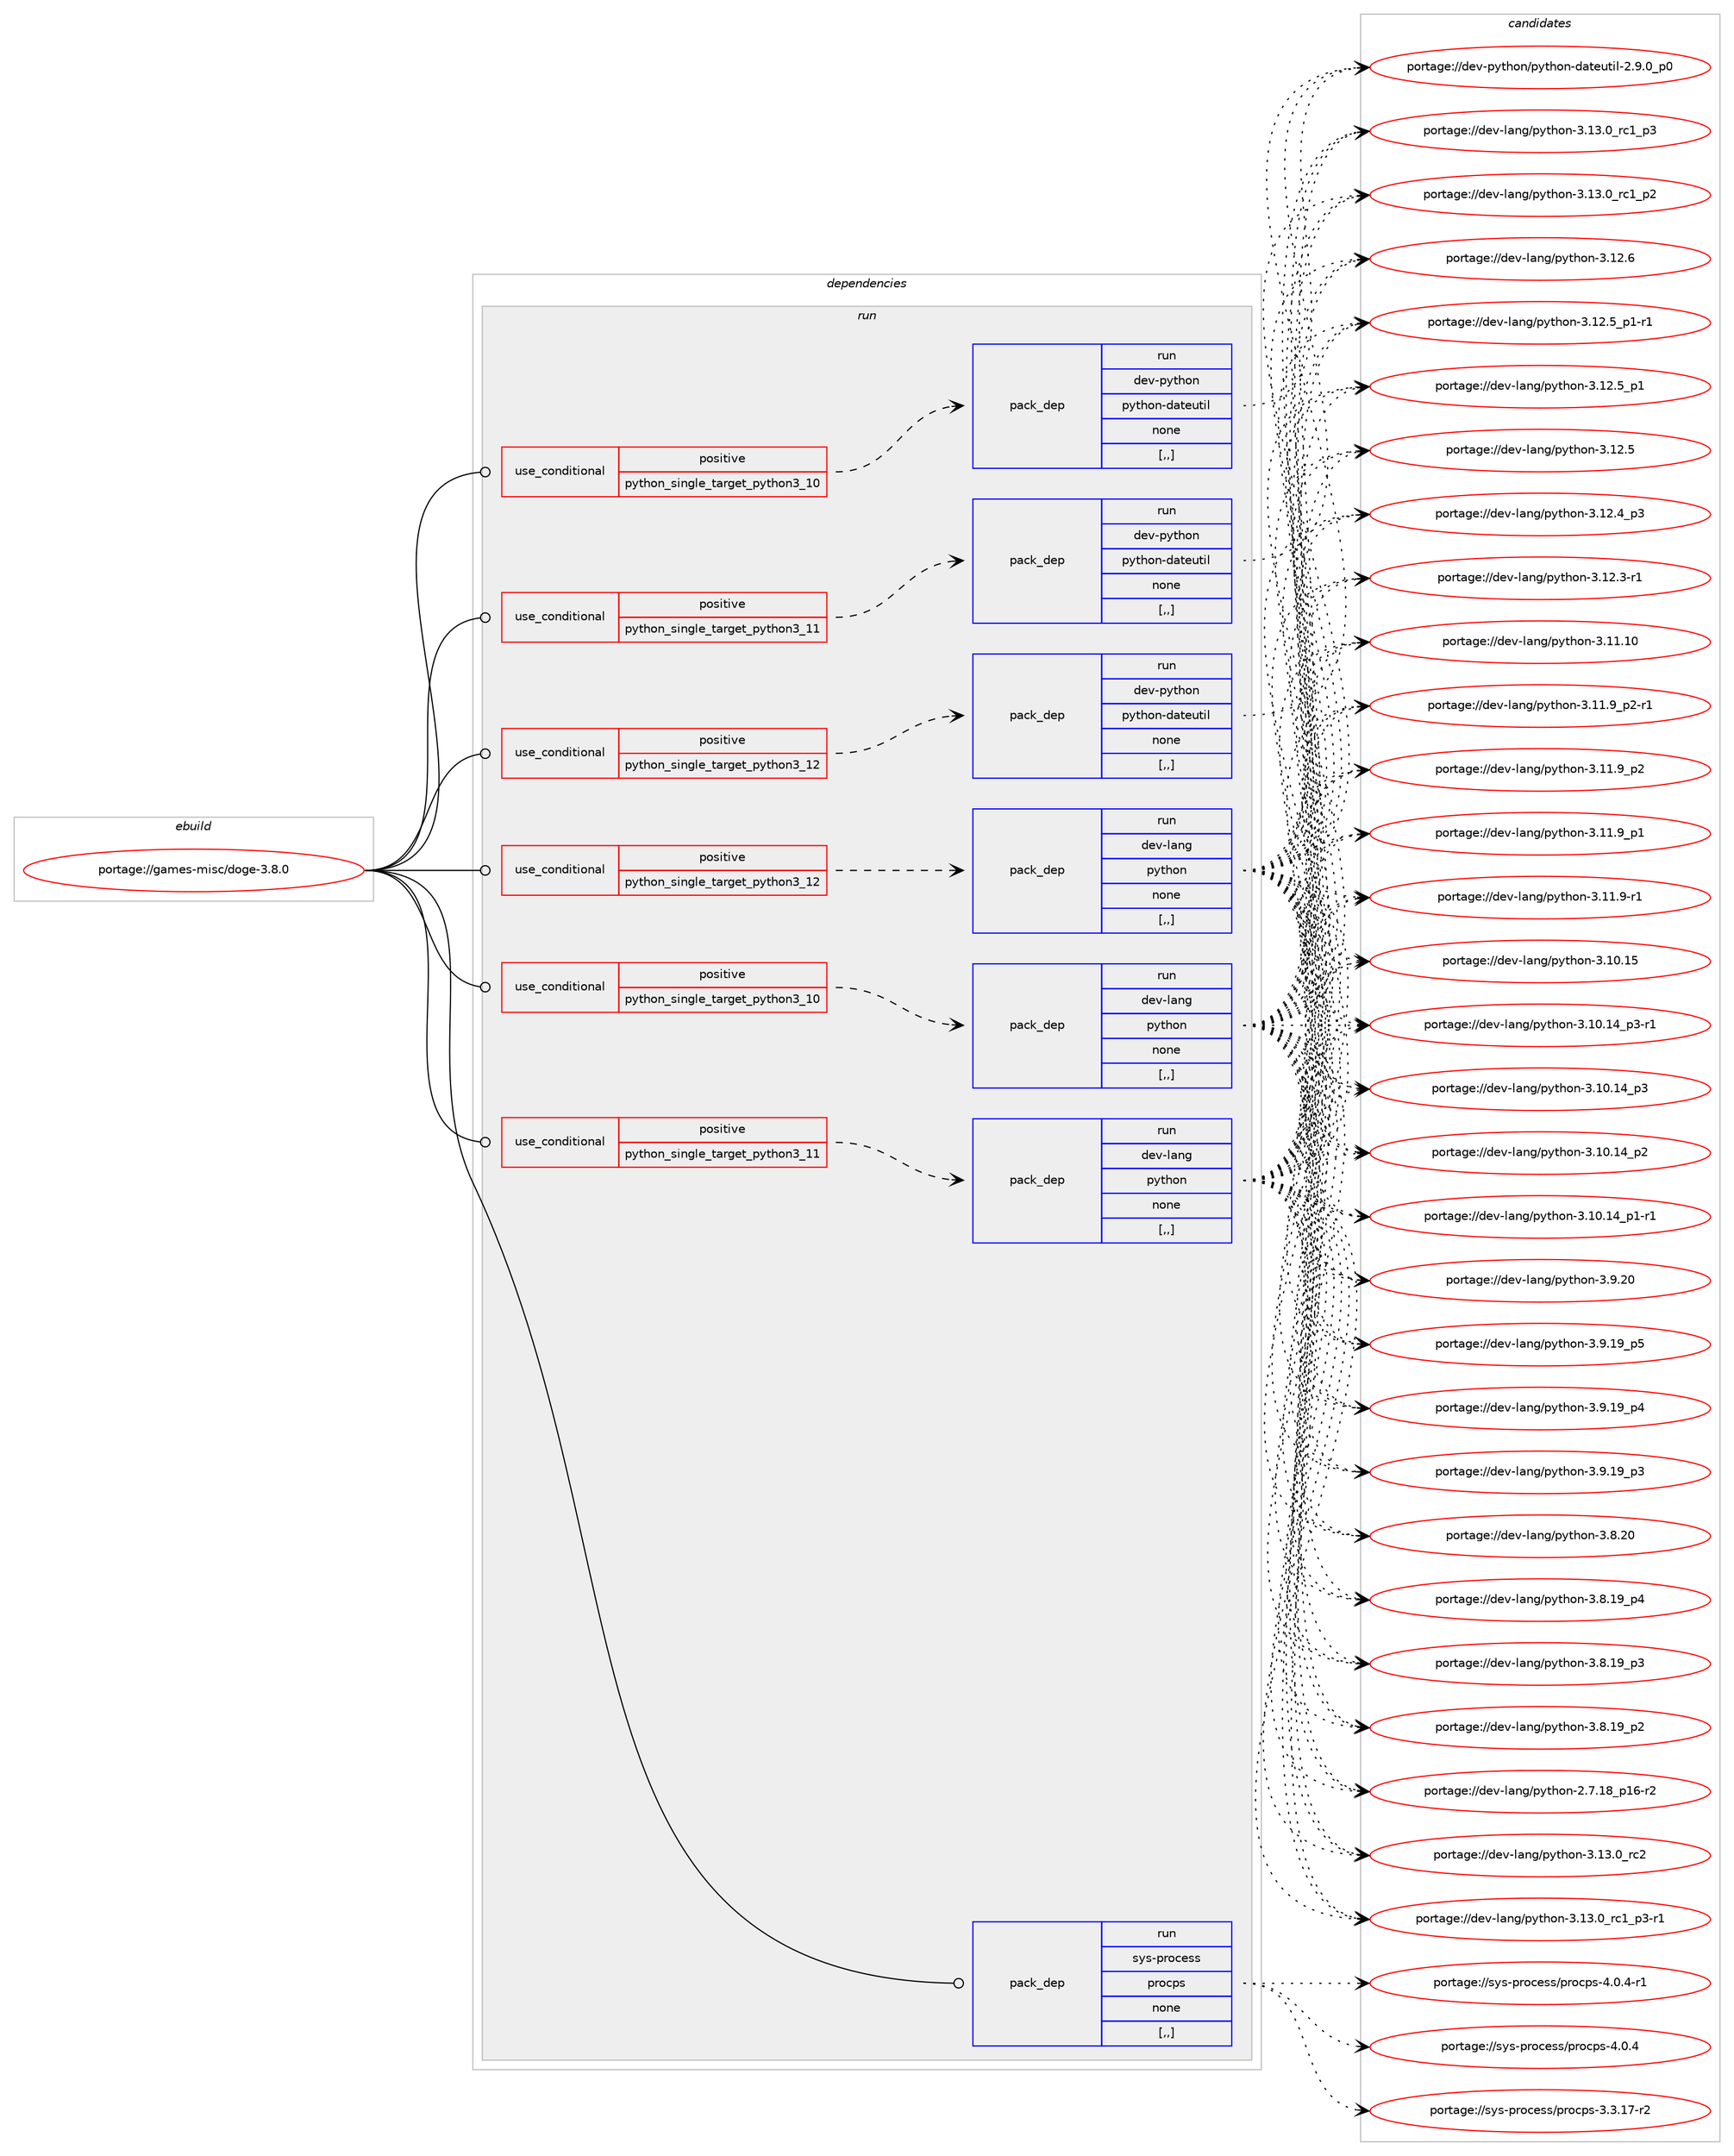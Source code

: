 digraph prolog {

# *************
# Graph options
# *************

newrank=true;
concentrate=true;
compound=true;
graph [rankdir=LR,fontname=Helvetica,fontsize=10,ranksep=1.5];#, ranksep=2.5, nodesep=0.2];
edge  [arrowhead=vee];
node  [fontname=Helvetica,fontsize=10];

# **********
# The ebuild
# **********

subgraph cluster_leftcol {
color=gray;
label=<<i>ebuild</i>>;
id [label="portage://games-misc/doge-3.8.0", color=red, width=4, href="../games-misc/doge-3.8.0.svg"];
}

# ****************
# The dependencies
# ****************

subgraph cluster_midcol {
color=gray;
label=<<i>dependencies</i>>;
subgraph cluster_compile {
fillcolor="#eeeeee";
style=filled;
label=<<i>compile</i>>;
}
subgraph cluster_compileandrun {
fillcolor="#eeeeee";
style=filled;
label=<<i>compile and run</i>>;
}
subgraph cluster_run {
fillcolor="#eeeeee";
style=filled;
label=<<i>run</i>>;
subgraph cond195618 {
dependency727810 [label=<<TABLE BORDER="0" CELLBORDER="1" CELLSPACING="0" CELLPADDING="4"><TR><TD ROWSPAN="3" CELLPADDING="10">use_conditional</TD></TR><TR><TD>positive</TD></TR><TR><TD>python_single_target_python3_10</TD></TR></TABLE>>, shape=none, color=red];
subgraph pack527094 {
dependency727811 [label=<<TABLE BORDER="0" CELLBORDER="1" CELLSPACING="0" CELLPADDING="4" WIDTH="220"><TR><TD ROWSPAN="6" CELLPADDING="30">pack_dep</TD></TR><TR><TD WIDTH="110">run</TD></TR><TR><TD>dev-lang</TD></TR><TR><TD>python</TD></TR><TR><TD>none</TD></TR><TR><TD>[,,]</TD></TR></TABLE>>, shape=none, color=blue];
}
dependency727810:e -> dependency727811:w [weight=20,style="dashed",arrowhead="vee"];
}
id:e -> dependency727810:w [weight=20,style="solid",arrowhead="odot"];
subgraph cond195619 {
dependency727812 [label=<<TABLE BORDER="0" CELLBORDER="1" CELLSPACING="0" CELLPADDING="4"><TR><TD ROWSPAN="3" CELLPADDING="10">use_conditional</TD></TR><TR><TD>positive</TD></TR><TR><TD>python_single_target_python3_10</TD></TR></TABLE>>, shape=none, color=red];
subgraph pack527095 {
dependency727813 [label=<<TABLE BORDER="0" CELLBORDER="1" CELLSPACING="0" CELLPADDING="4" WIDTH="220"><TR><TD ROWSPAN="6" CELLPADDING="30">pack_dep</TD></TR><TR><TD WIDTH="110">run</TD></TR><TR><TD>dev-python</TD></TR><TR><TD>python-dateutil</TD></TR><TR><TD>none</TD></TR><TR><TD>[,,]</TD></TR></TABLE>>, shape=none, color=blue];
}
dependency727812:e -> dependency727813:w [weight=20,style="dashed",arrowhead="vee"];
}
id:e -> dependency727812:w [weight=20,style="solid",arrowhead="odot"];
subgraph cond195620 {
dependency727814 [label=<<TABLE BORDER="0" CELLBORDER="1" CELLSPACING="0" CELLPADDING="4"><TR><TD ROWSPAN="3" CELLPADDING="10">use_conditional</TD></TR><TR><TD>positive</TD></TR><TR><TD>python_single_target_python3_11</TD></TR></TABLE>>, shape=none, color=red];
subgraph pack527096 {
dependency727815 [label=<<TABLE BORDER="0" CELLBORDER="1" CELLSPACING="0" CELLPADDING="4" WIDTH="220"><TR><TD ROWSPAN="6" CELLPADDING="30">pack_dep</TD></TR><TR><TD WIDTH="110">run</TD></TR><TR><TD>dev-lang</TD></TR><TR><TD>python</TD></TR><TR><TD>none</TD></TR><TR><TD>[,,]</TD></TR></TABLE>>, shape=none, color=blue];
}
dependency727814:e -> dependency727815:w [weight=20,style="dashed",arrowhead="vee"];
}
id:e -> dependency727814:w [weight=20,style="solid",arrowhead="odot"];
subgraph cond195621 {
dependency727816 [label=<<TABLE BORDER="0" CELLBORDER="1" CELLSPACING="0" CELLPADDING="4"><TR><TD ROWSPAN="3" CELLPADDING="10">use_conditional</TD></TR><TR><TD>positive</TD></TR><TR><TD>python_single_target_python3_11</TD></TR></TABLE>>, shape=none, color=red];
subgraph pack527097 {
dependency727817 [label=<<TABLE BORDER="0" CELLBORDER="1" CELLSPACING="0" CELLPADDING="4" WIDTH="220"><TR><TD ROWSPAN="6" CELLPADDING="30">pack_dep</TD></TR><TR><TD WIDTH="110">run</TD></TR><TR><TD>dev-python</TD></TR><TR><TD>python-dateutil</TD></TR><TR><TD>none</TD></TR><TR><TD>[,,]</TD></TR></TABLE>>, shape=none, color=blue];
}
dependency727816:e -> dependency727817:w [weight=20,style="dashed",arrowhead="vee"];
}
id:e -> dependency727816:w [weight=20,style="solid",arrowhead="odot"];
subgraph cond195622 {
dependency727818 [label=<<TABLE BORDER="0" CELLBORDER="1" CELLSPACING="0" CELLPADDING="4"><TR><TD ROWSPAN="3" CELLPADDING="10">use_conditional</TD></TR><TR><TD>positive</TD></TR><TR><TD>python_single_target_python3_12</TD></TR></TABLE>>, shape=none, color=red];
subgraph pack527098 {
dependency727819 [label=<<TABLE BORDER="0" CELLBORDER="1" CELLSPACING="0" CELLPADDING="4" WIDTH="220"><TR><TD ROWSPAN="6" CELLPADDING="30">pack_dep</TD></TR><TR><TD WIDTH="110">run</TD></TR><TR><TD>dev-lang</TD></TR><TR><TD>python</TD></TR><TR><TD>none</TD></TR><TR><TD>[,,]</TD></TR></TABLE>>, shape=none, color=blue];
}
dependency727818:e -> dependency727819:w [weight=20,style="dashed",arrowhead="vee"];
}
id:e -> dependency727818:w [weight=20,style="solid",arrowhead="odot"];
subgraph cond195623 {
dependency727820 [label=<<TABLE BORDER="0" CELLBORDER="1" CELLSPACING="0" CELLPADDING="4"><TR><TD ROWSPAN="3" CELLPADDING="10">use_conditional</TD></TR><TR><TD>positive</TD></TR><TR><TD>python_single_target_python3_12</TD></TR></TABLE>>, shape=none, color=red];
subgraph pack527099 {
dependency727821 [label=<<TABLE BORDER="0" CELLBORDER="1" CELLSPACING="0" CELLPADDING="4" WIDTH="220"><TR><TD ROWSPAN="6" CELLPADDING="30">pack_dep</TD></TR><TR><TD WIDTH="110">run</TD></TR><TR><TD>dev-python</TD></TR><TR><TD>python-dateutil</TD></TR><TR><TD>none</TD></TR><TR><TD>[,,]</TD></TR></TABLE>>, shape=none, color=blue];
}
dependency727820:e -> dependency727821:w [weight=20,style="dashed",arrowhead="vee"];
}
id:e -> dependency727820:w [weight=20,style="solid",arrowhead="odot"];
subgraph pack527100 {
dependency727822 [label=<<TABLE BORDER="0" CELLBORDER="1" CELLSPACING="0" CELLPADDING="4" WIDTH="220"><TR><TD ROWSPAN="6" CELLPADDING="30">pack_dep</TD></TR><TR><TD WIDTH="110">run</TD></TR><TR><TD>sys-process</TD></TR><TR><TD>procps</TD></TR><TR><TD>none</TD></TR><TR><TD>[,,]</TD></TR></TABLE>>, shape=none, color=blue];
}
id:e -> dependency727822:w [weight=20,style="solid",arrowhead="odot"];
}
}

# **************
# The candidates
# **************

subgraph cluster_choices {
rank=same;
color=gray;
label=<<i>candidates</i>>;

subgraph choice527094 {
color=black;
nodesep=1;
choice10010111845108971101034711212111610411111045514649514648951149950 [label="portage://dev-lang/python-3.13.0_rc2", color=red, width=4,href="../dev-lang/python-3.13.0_rc2.svg"];
choice1001011184510897110103471121211161041111104551464951464895114994995112514511449 [label="portage://dev-lang/python-3.13.0_rc1_p3-r1", color=red, width=4,href="../dev-lang/python-3.13.0_rc1_p3-r1.svg"];
choice100101118451089711010347112121116104111110455146495146489511499499511251 [label="portage://dev-lang/python-3.13.0_rc1_p3", color=red, width=4,href="../dev-lang/python-3.13.0_rc1_p3.svg"];
choice100101118451089711010347112121116104111110455146495146489511499499511250 [label="portage://dev-lang/python-3.13.0_rc1_p2", color=red, width=4,href="../dev-lang/python-3.13.0_rc1_p2.svg"];
choice10010111845108971101034711212111610411111045514649504654 [label="portage://dev-lang/python-3.12.6", color=red, width=4,href="../dev-lang/python-3.12.6.svg"];
choice1001011184510897110103471121211161041111104551464950465395112494511449 [label="portage://dev-lang/python-3.12.5_p1-r1", color=red, width=4,href="../dev-lang/python-3.12.5_p1-r1.svg"];
choice100101118451089711010347112121116104111110455146495046539511249 [label="portage://dev-lang/python-3.12.5_p1", color=red, width=4,href="../dev-lang/python-3.12.5_p1.svg"];
choice10010111845108971101034711212111610411111045514649504653 [label="portage://dev-lang/python-3.12.5", color=red, width=4,href="../dev-lang/python-3.12.5.svg"];
choice100101118451089711010347112121116104111110455146495046529511251 [label="portage://dev-lang/python-3.12.4_p3", color=red, width=4,href="../dev-lang/python-3.12.4_p3.svg"];
choice100101118451089711010347112121116104111110455146495046514511449 [label="portage://dev-lang/python-3.12.3-r1", color=red, width=4,href="../dev-lang/python-3.12.3-r1.svg"];
choice1001011184510897110103471121211161041111104551464949464948 [label="portage://dev-lang/python-3.11.10", color=red, width=4,href="../dev-lang/python-3.11.10.svg"];
choice1001011184510897110103471121211161041111104551464949465795112504511449 [label="portage://dev-lang/python-3.11.9_p2-r1", color=red, width=4,href="../dev-lang/python-3.11.9_p2-r1.svg"];
choice100101118451089711010347112121116104111110455146494946579511250 [label="portage://dev-lang/python-3.11.9_p2", color=red, width=4,href="../dev-lang/python-3.11.9_p2.svg"];
choice100101118451089711010347112121116104111110455146494946579511249 [label="portage://dev-lang/python-3.11.9_p1", color=red, width=4,href="../dev-lang/python-3.11.9_p1.svg"];
choice100101118451089711010347112121116104111110455146494946574511449 [label="portage://dev-lang/python-3.11.9-r1", color=red, width=4,href="../dev-lang/python-3.11.9-r1.svg"];
choice1001011184510897110103471121211161041111104551464948464953 [label="portage://dev-lang/python-3.10.15", color=red, width=4,href="../dev-lang/python-3.10.15.svg"];
choice100101118451089711010347112121116104111110455146494846495295112514511449 [label="portage://dev-lang/python-3.10.14_p3-r1", color=red, width=4,href="../dev-lang/python-3.10.14_p3-r1.svg"];
choice10010111845108971101034711212111610411111045514649484649529511251 [label="portage://dev-lang/python-3.10.14_p3", color=red, width=4,href="../dev-lang/python-3.10.14_p3.svg"];
choice10010111845108971101034711212111610411111045514649484649529511250 [label="portage://dev-lang/python-3.10.14_p2", color=red, width=4,href="../dev-lang/python-3.10.14_p2.svg"];
choice100101118451089711010347112121116104111110455146494846495295112494511449 [label="portage://dev-lang/python-3.10.14_p1-r1", color=red, width=4,href="../dev-lang/python-3.10.14_p1-r1.svg"];
choice10010111845108971101034711212111610411111045514657465048 [label="portage://dev-lang/python-3.9.20", color=red, width=4,href="../dev-lang/python-3.9.20.svg"];
choice100101118451089711010347112121116104111110455146574649579511253 [label="portage://dev-lang/python-3.9.19_p5", color=red, width=4,href="../dev-lang/python-3.9.19_p5.svg"];
choice100101118451089711010347112121116104111110455146574649579511252 [label="portage://dev-lang/python-3.9.19_p4", color=red, width=4,href="../dev-lang/python-3.9.19_p4.svg"];
choice100101118451089711010347112121116104111110455146574649579511251 [label="portage://dev-lang/python-3.9.19_p3", color=red, width=4,href="../dev-lang/python-3.9.19_p3.svg"];
choice10010111845108971101034711212111610411111045514656465048 [label="portage://dev-lang/python-3.8.20", color=red, width=4,href="../dev-lang/python-3.8.20.svg"];
choice100101118451089711010347112121116104111110455146564649579511252 [label="portage://dev-lang/python-3.8.19_p4", color=red, width=4,href="../dev-lang/python-3.8.19_p4.svg"];
choice100101118451089711010347112121116104111110455146564649579511251 [label="portage://dev-lang/python-3.8.19_p3", color=red, width=4,href="../dev-lang/python-3.8.19_p3.svg"];
choice100101118451089711010347112121116104111110455146564649579511250 [label="portage://dev-lang/python-3.8.19_p2", color=red, width=4,href="../dev-lang/python-3.8.19_p2.svg"];
choice100101118451089711010347112121116104111110455046554649569511249544511450 [label="portage://dev-lang/python-2.7.18_p16-r2", color=red, width=4,href="../dev-lang/python-2.7.18_p16-r2.svg"];
dependency727811:e -> choice10010111845108971101034711212111610411111045514649514648951149950:w [style=dotted,weight="100"];
dependency727811:e -> choice1001011184510897110103471121211161041111104551464951464895114994995112514511449:w [style=dotted,weight="100"];
dependency727811:e -> choice100101118451089711010347112121116104111110455146495146489511499499511251:w [style=dotted,weight="100"];
dependency727811:e -> choice100101118451089711010347112121116104111110455146495146489511499499511250:w [style=dotted,weight="100"];
dependency727811:e -> choice10010111845108971101034711212111610411111045514649504654:w [style=dotted,weight="100"];
dependency727811:e -> choice1001011184510897110103471121211161041111104551464950465395112494511449:w [style=dotted,weight="100"];
dependency727811:e -> choice100101118451089711010347112121116104111110455146495046539511249:w [style=dotted,weight="100"];
dependency727811:e -> choice10010111845108971101034711212111610411111045514649504653:w [style=dotted,weight="100"];
dependency727811:e -> choice100101118451089711010347112121116104111110455146495046529511251:w [style=dotted,weight="100"];
dependency727811:e -> choice100101118451089711010347112121116104111110455146495046514511449:w [style=dotted,weight="100"];
dependency727811:e -> choice1001011184510897110103471121211161041111104551464949464948:w [style=dotted,weight="100"];
dependency727811:e -> choice1001011184510897110103471121211161041111104551464949465795112504511449:w [style=dotted,weight="100"];
dependency727811:e -> choice100101118451089711010347112121116104111110455146494946579511250:w [style=dotted,weight="100"];
dependency727811:e -> choice100101118451089711010347112121116104111110455146494946579511249:w [style=dotted,weight="100"];
dependency727811:e -> choice100101118451089711010347112121116104111110455146494946574511449:w [style=dotted,weight="100"];
dependency727811:e -> choice1001011184510897110103471121211161041111104551464948464953:w [style=dotted,weight="100"];
dependency727811:e -> choice100101118451089711010347112121116104111110455146494846495295112514511449:w [style=dotted,weight="100"];
dependency727811:e -> choice10010111845108971101034711212111610411111045514649484649529511251:w [style=dotted,weight="100"];
dependency727811:e -> choice10010111845108971101034711212111610411111045514649484649529511250:w [style=dotted,weight="100"];
dependency727811:e -> choice100101118451089711010347112121116104111110455146494846495295112494511449:w [style=dotted,weight="100"];
dependency727811:e -> choice10010111845108971101034711212111610411111045514657465048:w [style=dotted,weight="100"];
dependency727811:e -> choice100101118451089711010347112121116104111110455146574649579511253:w [style=dotted,weight="100"];
dependency727811:e -> choice100101118451089711010347112121116104111110455146574649579511252:w [style=dotted,weight="100"];
dependency727811:e -> choice100101118451089711010347112121116104111110455146574649579511251:w [style=dotted,weight="100"];
dependency727811:e -> choice10010111845108971101034711212111610411111045514656465048:w [style=dotted,weight="100"];
dependency727811:e -> choice100101118451089711010347112121116104111110455146564649579511252:w [style=dotted,weight="100"];
dependency727811:e -> choice100101118451089711010347112121116104111110455146564649579511251:w [style=dotted,weight="100"];
dependency727811:e -> choice100101118451089711010347112121116104111110455146564649579511250:w [style=dotted,weight="100"];
dependency727811:e -> choice100101118451089711010347112121116104111110455046554649569511249544511450:w [style=dotted,weight="100"];
}
subgraph choice527095 {
color=black;
nodesep=1;
choice100101118451121211161041111104711212111610411111045100971161011171161051084550465746489511248 [label="portage://dev-python/python-dateutil-2.9.0_p0", color=red, width=4,href="../dev-python/python-dateutil-2.9.0_p0.svg"];
dependency727813:e -> choice100101118451121211161041111104711212111610411111045100971161011171161051084550465746489511248:w [style=dotted,weight="100"];
}
subgraph choice527096 {
color=black;
nodesep=1;
choice10010111845108971101034711212111610411111045514649514648951149950 [label="portage://dev-lang/python-3.13.0_rc2", color=red, width=4,href="../dev-lang/python-3.13.0_rc2.svg"];
choice1001011184510897110103471121211161041111104551464951464895114994995112514511449 [label="portage://dev-lang/python-3.13.0_rc1_p3-r1", color=red, width=4,href="../dev-lang/python-3.13.0_rc1_p3-r1.svg"];
choice100101118451089711010347112121116104111110455146495146489511499499511251 [label="portage://dev-lang/python-3.13.0_rc1_p3", color=red, width=4,href="../dev-lang/python-3.13.0_rc1_p3.svg"];
choice100101118451089711010347112121116104111110455146495146489511499499511250 [label="portage://dev-lang/python-3.13.0_rc1_p2", color=red, width=4,href="../dev-lang/python-3.13.0_rc1_p2.svg"];
choice10010111845108971101034711212111610411111045514649504654 [label="portage://dev-lang/python-3.12.6", color=red, width=4,href="../dev-lang/python-3.12.6.svg"];
choice1001011184510897110103471121211161041111104551464950465395112494511449 [label="portage://dev-lang/python-3.12.5_p1-r1", color=red, width=4,href="../dev-lang/python-3.12.5_p1-r1.svg"];
choice100101118451089711010347112121116104111110455146495046539511249 [label="portage://dev-lang/python-3.12.5_p1", color=red, width=4,href="../dev-lang/python-3.12.5_p1.svg"];
choice10010111845108971101034711212111610411111045514649504653 [label="portage://dev-lang/python-3.12.5", color=red, width=4,href="../dev-lang/python-3.12.5.svg"];
choice100101118451089711010347112121116104111110455146495046529511251 [label="portage://dev-lang/python-3.12.4_p3", color=red, width=4,href="../dev-lang/python-3.12.4_p3.svg"];
choice100101118451089711010347112121116104111110455146495046514511449 [label="portage://dev-lang/python-3.12.3-r1", color=red, width=4,href="../dev-lang/python-3.12.3-r1.svg"];
choice1001011184510897110103471121211161041111104551464949464948 [label="portage://dev-lang/python-3.11.10", color=red, width=4,href="../dev-lang/python-3.11.10.svg"];
choice1001011184510897110103471121211161041111104551464949465795112504511449 [label="portage://dev-lang/python-3.11.9_p2-r1", color=red, width=4,href="../dev-lang/python-3.11.9_p2-r1.svg"];
choice100101118451089711010347112121116104111110455146494946579511250 [label="portage://dev-lang/python-3.11.9_p2", color=red, width=4,href="../dev-lang/python-3.11.9_p2.svg"];
choice100101118451089711010347112121116104111110455146494946579511249 [label="portage://dev-lang/python-3.11.9_p1", color=red, width=4,href="../dev-lang/python-3.11.9_p1.svg"];
choice100101118451089711010347112121116104111110455146494946574511449 [label="portage://dev-lang/python-3.11.9-r1", color=red, width=4,href="../dev-lang/python-3.11.9-r1.svg"];
choice1001011184510897110103471121211161041111104551464948464953 [label="portage://dev-lang/python-3.10.15", color=red, width=4,href="../dev-lang/python-3.10.15.svg"];
choice100101118451089711010347112121116104111110455146494846495295112514511449 [label="portage://dev-lang/python-3.10.14_p3-r1", color=red, width=4,href="../dev-lang/python-3.10.14_p3-r1.svg"];
choice10010111845108971101034711212111610411111045514649484649529511251 [label="portage://dev-lang/python-3.10.14_p3", color=red, width=4,href="../dev-lang/python-3.10.14_p3.svg"];
choice10010111845108971101034711212111610411111045514649484649529511250 [label="portage://dev-lang/python-3.10.14_p2", color=red, width=4,href="../dev-lang/python-3.10.14_p2.svg"];
choice100101118451089711010347112121116104111110455146494846495295112494511449 [label="portage://dev-lang/python-3.10.14_p1-r1", color=red, width=4,href="../dev-lang/python-3.10.14_p1-r1.svg"];
choice10010111845108971101034711212111610411111045514657465048 [label="portage://dev-lang/python-3.9.20", color=red, width=4,href="../dev-lang/python-3.9.20.svg"];
choice100101118451089711010347112121116104111110455146574649579511253 [label="portage://dev-lang/python-3.9.19_p5", color=red, width=4,href="../dev-lang/python-3.9.19_p5.svg"];
choice100101118451089711010347112121116104111110455146574649579511252 [label="portage://dev-lang/python-3.9.19_p4", color=red, width=4,href="../dev-lang/python-3.9.19_p4.svg"];
choice100101118451089711010347112121116104111110455146574649579511251 [label="portage://dev-lang/python-3.9.19_p3", color=red, width=4,href="../dev-lang/python-3.9.19_p3.svg"];
choice10010111845108971101034711212111610411111045514656465048 [label="portage://dev-lang/python-3.8.20", color=red, width=4,href="../dev-lang/python-3.8.20.svg"];
choice100101118451089711010347112121116104111110455146564649579511252 [label="portage://dev-lang/python-3.8.19_p4", color=red, width=4,href="../dev-lang/python-3.8.19_p4.svg"];
choice100101118451089711010347112121116104111110455146564649579511251 [label="portage://dev-lang/python-3.8.19_p3", color=red, width=4,href="../dev-lang/python-3.8.19_p3.svg"];
choice100101118451089711010347112121116104111110455146564649579511250 [label="portage://dev-lang/python-3.8.19_p2", color=red, width=4,href="../dev-lang/python-3.8.19_p2.svg"];
choice100101118451089711010347112121116104111110455046554649569511249544511450 [label="portage://dev-lang/python-2.7.18_p16-r2", color=red, width=4,href="../dev-lang/python-2.7.18_p16-r2.svg"];
dependency727815:e -> choice10010111845108971101034711212111610411111045514649514648951149950:w [style=dotted,weight="100"];
dependency727815:e -> choice1001011184510897110103471121211161041111104551464951464895114994995112514511449:w [style=dotted,weight="100"];
dependency727815:e -> choice100101118451089711010347112121116104111110455146495146489511499499511251:w [style=dotted,weight="100"];
dependency727815:e -> choice100101118451089711010347112121116104111110455146495146489511499499511250:w [style=dotted,weight="100"];
dependency727815:e -> choice10010111845108971101034711212111610411111045514649504654:w [style=dotted,weight="100"];
dependency727815:e -> choice1001011184510897110103471121211161041111104551464950465395112494511449:w [style=dotted,weight="100"];
dependency727815:e -> choice100101118451089711010347112121116104111110455146495046539511249:w [style=dotted,weight="100"];
dependency727815:e -> choice10010111845108971101034711212111610411111045514649504653:w [style=dotted,weight="100"];
dependency727815:e -> choice100101118451089711010347112121116104111110455146495046529511251:w [style=dotted,weight="100"];
dependency727815:e -> choice100101118451089711010347112121116104111110455146495046514511449:w [style=dotted,weight="100"];
dependency727815:e -> choice1001011184510897110103471121211161041111104551464949464948:w [style=dotted,weight="100"];
dependency727815:e -> choice1001011184510897110103471121211161041111104551464949465795112504511449:w [style=dotted,weight="100"];
dependency727815:e -> choice100101118451089711010347112121116104111110455146494946579511250:w [style=dotted,weight="100"];
dependency727815:e -> choice100101118451089711010347112121116104111110455146494946579511249:w [style=dotted,weight="100"];
dependency727815:e -> choice100101118451089711010347112121116104111110455146494946574511449:w [style=dotted,weight="100"];
dependency727815:e -> choice1001011184510897110103471121211161041111104551464948464953:w [style=dotted,weight="100"];
dependency727815:e -> choice100101118451089711010347112121116104111110455146494846495295112514511449:w [style=dotted,weight="100"];
dependency727815:e -> choice10010111845108971101034711212111610411111045514649484649529511251:w [style=dotted,weight="100"];
dependency727815:e -> choice10010111845108971101034711212111610411111045514649484649529511250:w [style=dotted,weight="100"];
dependency727815:e -> choice100101118451089711010347112121116104111110455146494846495295112494511449:w [style=dotted,weight="100"];
dependency727815:e -> choice10010111845108971101034711212111610411111045514657465048:w [style=dotted,weight="100"];
dependency727815:e -> choice100101118451089711010347112121116104111110455146574649579511253:w [style=dotted,weight="100"];
dependency727815:e -> choice100101118451089711010347112121116104111110455146574649579511252:w [style=dotted,weight="100"];
dependency727815:e -> choice100101118451089711010347112121116104111110455146574649579511251:w [style=dotted,weight="100"];
dependency727815:e -> choice10010111845108971101034711212111610411111045514656465048:w [style=dotted,weight="100"];
dependency727815:e -> choice100101118451089711010347112121116104111110455146564649579511252:w [style=dotted,weight="100"];
dependency727815:e -> choice100101118451089711010347112121116104111110455146564649579511251:w [style=dotted,weight="100"];
dependency727815:e -> choice100101118451089711010347112121116104111110455146564649579511250:w [style=dotted,weight="100"];
dependency727815:e -> choice100101118451089711010347112121116104111110455046554649569511249544511450:w [style=dotted,weight="100"];
}
subgraph choice527097 {
color=black;
nodesep=1;
choice100101118451121211161041111104711212111610411111045100971161011171161051084550465746489511248 [label="portage://dev-python/python-dateutil-2.9.0_p0", color=red, width=4,href="../dev-python/python-dateutil-2.9.0_p0.svg"];
dependency727817:e -> choice100101118451121211161041111104711212111610411111045100971161011171161051084550465746489511248:w [style=dotted,weight="100"];
}
subgraph choice527098 {
color=black;
nodesep=1;
choice10010111845108971101034711212111610411111045514649514648951149950 [label="portage://dev-lang/python-3.13.0_rc2", color=red, width=4,href="../dev-lang/python-3.13.0_rc2.svg"];
choice1001011184510897110103471121211161041111104551464951464895114994995112514511449 [label="portage://dev-lang/python-3.13.0_rc1_p3-r1", color=red, width=4,href="../dev-lang/python-3.13.0_rc1_p3-r1.svg"];
choice100101118451089711010347112121116104111110455146495146489511499499511251 [label="portage://dev-lang/python-3.13.0_rc1_p3", color=red, width=4,href="../dev-lang/python-3.13.0_rc1_p3.svg"];
choice100101118451089711010347112121116104111110455146495146489511499499511250 [label="portage://dev-lang/python-3.13.0_rc1_p2", color=red, width=4,href="../dev-lang/python-3.13.0_rc1_p2.svg"];
choice10010111845108971101034711212111610411111045514649504654 [label="portage://dev-lang/python-3.12.6", color=red, width=4,href="../dev-lang/python-3.12.6.svg"];
choice1001011184510897110103471121211161041111104551464950465395112494511449 [label="portage://dev-lang/python-3.12.5_p1-r1", color=red, width=4,href="../dev-lang/python-3.12.5_p1-r1.svg"];
choice100101118451089711010347112121116104111110455146495046539511249 [label="portage://dev-lang/python-3.12.5_p1", color=red, width=4,href="../dev-lang/python-3.12.5_p1.svg"];
choice10010111845108971101034711212111610411111045514649504653 [label="portage://dev-lang/python-3.12.5", color=red, width=4,href="../dev-lang/python-3.12.5.svg"];
choice100101118451089711010347112121116104111110455146495046529511251 [label="portage://dev-lang/python-3.12.4_p3", color=red, width=4,href="../dev-lang/python-3.12.4_p3.svg"];
choice100101118451089711010347112121116104111110455146495046514511449 [label="portage://dev-lang/python-3.12.3-r1", color=red, width=4,href="../dev-lang/python-3.12.3-r1.svg"];
choice1001011184510897110103471121211161041111104551464949464948 [label="portage://dev-lang/python-3.11.10", color=red, width=4,href="../dev-lang/python-3.11.10.svg"];
choice1001011184510897110103471121211161041111104551464949465795112504511449 [label="portage://dev-lang/python-3.11.9_p2-r1", color=red, width=4,href="../dev-lang/python-3.11.9_p2-r1.svg"];
choice100101118451089711010347112121116104111110455146494946579511250 [label="portage://dev-lang/python-3.11.9_p2", color=red, width=4,href="../dev-lang/python-3.11.9_p2.svg"];
choice100101118451089711010347112121116104111110455146494946579511249 [label="portage://dev-lang/python-3.11.9_p1", color=red, width=4,href="../dev-lang/python-3.11.9_p1.svg"];
choice100101118451089711010347112121116104111110455146494946574511449 [label="portage://dev-lang/python-3.11.9-r1", color=red, width=4,href="../dev-lang/python-3.11.9-r1.svg"];
choice1001011184510897110103471121211161041111104551464948464953 [label="portage://dev-lang/python-3.10.15", color=red, width=4,href="../dev-lang/python-3.10.15.svg"];
choice100101118451089711010347112121116104111110455146494846495295112514511449 [label="portage://dev-lang/python-3.10.14_p3-r1", color=red, width=4,href="../dev-lang/python-3.10.14_p3-r1.svg"];
choice10010111845108971101034711212111610411111045514649484649529511251 [label="portage://dev-lang/python-3.10.14_p3", color=red, width=4,href="../dev-lang/python-3.10.14_p3.svg"];
choice10010111845108971101034711212111610411111045514649484649529511250 [label="portage://dev-lang/python-3.10.14_p2", color=red, width=4,href="../dev-lang/python-3.10.14_p2.svg"];
choice100101118451089711010347112121116104111110455146494846495295112494511449 [label="portage://dev-lang/python-3.10.14_p1-r1", color=red, width=4,href="../dev-lang/python-3.10.14_p1-r1.svg"];
choice10010111845108971101034711212111610411111045514657465048 [label="portage://dev-lang/python-3.9.20", color=red, width=4,href="../dev-lang/python-3.9.20.svg"];
choice100101118451089711010347112121116104111110455146574649579511253 [label="portage://dev-lang/python-3.9.19_p5", color=red, width=4,href="../dev-lang/python-3.9.19_p5.svg"];
choice100101118451089711010347112121116104111110455146574649579511252 [label="portage://dev-lang/python-3.9.19_p4", color=red, width=4,href="../dev-lang/python-3.9.19_p4.svg"];
choice100101118451089711010347112121116104111110455146574649579511251 [label="portage://dev-lang/python-3.9.19_p3", color=red, width=4,href="../dev-lang/python-3.9.19_p3.svg"];
choice10010111845108971101034711212111610411111045514656465048 [label="portage://dev-lang/python-3.8.20", color=red, width=4,href="../dev-lang/python-3.8.20.svg"];
choice100101118451089711010347112121116104111110455146564649579511252 [label="portage://dev-lang/python-3.8.19_p4", color=red, width=4,href="../dev-lang/python-3.8.19_p4.svg"];
choice100101118451089711010347112121116104111110455146564649579511251 [label="portage://dev-lang/python-3.8.19_p3", color=red, width=4,href="../dev-lang/python-3.8.19_p3.svg"];
choice100101118451089711010347112121116104111110455146564649579511250 [label="portage://dev-lang/python-3.8.19_p2", color=red, width=4,href="../dev-lang/python-3.8.19_p2.svg"];
choice100101118451089711010347112121116104111110455046554649569511249544511450 [label="portage://dev-lang/python-2.7.18_p16-r2", color=red, width=4,href="../dev-lang/python-2.7.18_p16-r2.svg"];
dependency727819:e -> choice10010111845108971101034711212111610411111045514649514648951149950:w [style=dotted,weight="100"];
dependency727819:e -> choice1001011184510897110103471121211161041111104551464951464895114994995112514511449:w [style=dotted,weight="100"];
dependency727819:e -> choice100101118451089711010347112121116104111110455146495146489511499499511251:w [style=dotted,weight="100"];
dependency727819:e -> choice100101118451089711010347112121116104111110455146495146489511499499511250:w [style=dotted,weight="100"];
dependency727819:e -> choice10010111845108971101034711212111610411111045514649504654:w [style=dotted,weight="100"];
dependency727819:e -> choice1001011184510897110103471121211161041111104551464950465395112494511449:w [style=dotted,weight="100"];
dependency727819:e -> choice100101118451089711010347112121116104111110455146495046539511249:w [style=dotted,weight="100"];
dependency727819:e -> choice10010111845108971101034711212111610411111045514649504653:w [style=dotted,weight="100"];
dependency727819:e -> choice100101118451089711010347112121116104111110455146495046529511251:w [style=dotted,weight="100"];
dependency727819:e -> choice100101118451089711010347112121116104111110455146495046514511449:w [style=dotted,weight="100"];
dependency727819:e -> choice1001011184510897110103471121211161041111104551464949464948:w [style=dotted,weight="100"];
dependency727819:e -> choice1001011184510897110103471121211161041111104551464949465795112504511449:w [style=dotted,weight="100"];
dependency727819:e -> choice100101118451089711010347112121116104111110455146494946579511250:w [style=dotted,weight="100"];
dependency727819:e -> choice100101118451089711010347112121116104111110455146494946579511249:w [style=dotted,weight="100"];
dependency727819:e -> choice100101118451089711010347112121116104111110455146494946574511449:w [style=dotted,weight="100"];
dependency727819:e -> choice1001011184510897110103471121211161041111104551464948464953:w [style=dotted,weight="100"];
dependency727819:e -> choice100101118451089711010347112121116104111110455146494846495295112514511449:w [style=dotted,weight="100"];
dependency727819:e -> choice10010111845108971101034711212111610411111045514649484649529511251:w [style=dotted,weight="100"];
dependency727819:e -> choice10010111845108971101034711212111610411111045514649484649529511250:w [style=dotted,weight="100"];
dependency727819:e -> choice100101118451089711010347112121116104111110455146494846495295112494511449:w [style=dotted,weight="100"];
dependency727819:e -> choice10010111845108971101034711212111610411111045514657465048:w [style=dotted,weight="100"];
dependency727819:e -> choice100101118451089711010347112121116104111110455146574649579511253:w [style=dotted,weight="100"];
dependency727819:e -> choice100101118451089711010347112121116104111110455146574649579511252:w [style=dotted,weight="100"];
dependency727819:e -> choice100101118451089711010347112121116104111110455146574649579511251:w [style=dotted,weight="100"];
dependency727819:e -> choice10010111845108971101034711212111610411111045514656465048:w [style=dotted,weight="100"];
dependency727819:e -> choice100101118451089711010347112121116104111110455146564649579511252:w [style=dotted,weight="100"];
dependency727819:e -> choice100101118451089711010347112121116104111110455146564649579511251:w [style=dotted,weight="100"];
dependency727819:e -> choice100101118451089711010347112121116104111110455146564649579511250:w [style=dotted,weight="100"];
dependency727819:e -> choice100101118451089711010347112121116104111110455046554649569511249544511450:w [style=dotted,weight="100"];
}
subgraph choice527099 {
color=black;
nodesep=1;
choice100101118451121211161041111104711212111610411111045100971161011171161051084550465746489511248 [label="portage://dev-python/python-dateutil-2.9.0_p0", color=red, width=4,href="../dev-python/python-dateutil-2.9.0_p0.svg"];
dependency727821:e -> choice100101118451121211161041111104711212111610411111045100971161011171161051084550465746489511248:w [style=dotted,weight="100"];
}
subgraph choice527100 {
color=black;
nodesep=1;
choice115121115451121141119910111511547112114111991121154552464846524511449 [label="portage://sys-process/procps-4.0.4-r1", color=red, width=4,href="../sys-process/procps-4.0.4-r1.svg"];
choice11512111545112114111991011151154711211411199112115455246484652 [label="portage://sys-process/procps-4.0.4", color=red, width=4,href="../sys-process/procps-4.0.4.svg"];
choice11512111545112114111991011151154711211411199112115455146514649554511450 [label="portage://sys-process/procps-3.3.17-r2", color=red, width=4,href="../sys-process/procps-3.3.17-r2.svg"];
dependency727822:e -> choice115121115451121141119910111511547112114111991121154552464846524511449:w [style=dotted,weight="100"];
dependency727822:e -> choice11512111545112114111991011151154711211411199112115455246484652:w [style=dotted,weight="100"];
dependency727822:e -> choice11512111545112114111991011151154711211411199112115455146514649554511450:w [style=dotted,weight="100"];
}
}

}
